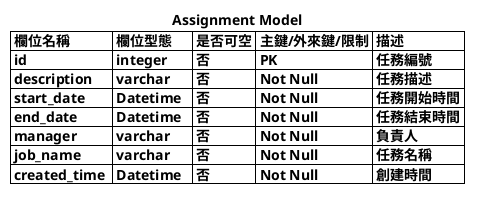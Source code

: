 @startuml
title
  Assignment Model
  |= 欄位名稱       |= 欄位型態   |= 是否可空 | 主鍵/外來鍵/限制 | 描述         |
  | id            | integer    | 否       | PK              | 任務編號     |
  | description   | varchar    | 否       | Not Null        | 任務描述     |
  | start_date    | Datetime   | 否       | Not Null        | 任務開始時間 |
  | end_date      | Datetime   | 否       | Not Null        | 任務結束時間 |
  | manager       | varchar    | 否       | Not Null        | 負責人       |
  | job_name      | varchar    | 否       | Not Null        | 任務名稱     |
  | created_time  | Datetime   | 否       | Not Null        | 創建時間     |
end title
@enduml
